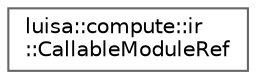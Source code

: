 digraph "类继承关系图"
{
 // LATEX_PDF_SIZE
  bgcolor="transparent";
  edge [fontname=Helvetica,fontsize=10,labelfontname=Helvetica,labelfontsize=10];
  node [fontname=Helvetica,fontsize=10,shape=box,height=0.2,width=0.4];
  rankdir="LR";
  Node0 [id="Node000000",label="luisa::compute::ir\l::CallableModuleRef",height=0.2,width=0.4,color="grey40", fillcolor="white", style="filled",URL="$structluisa_1_1compute_1_1ir_1_1_callable_module_ref.html",tooltip=" "];
}
